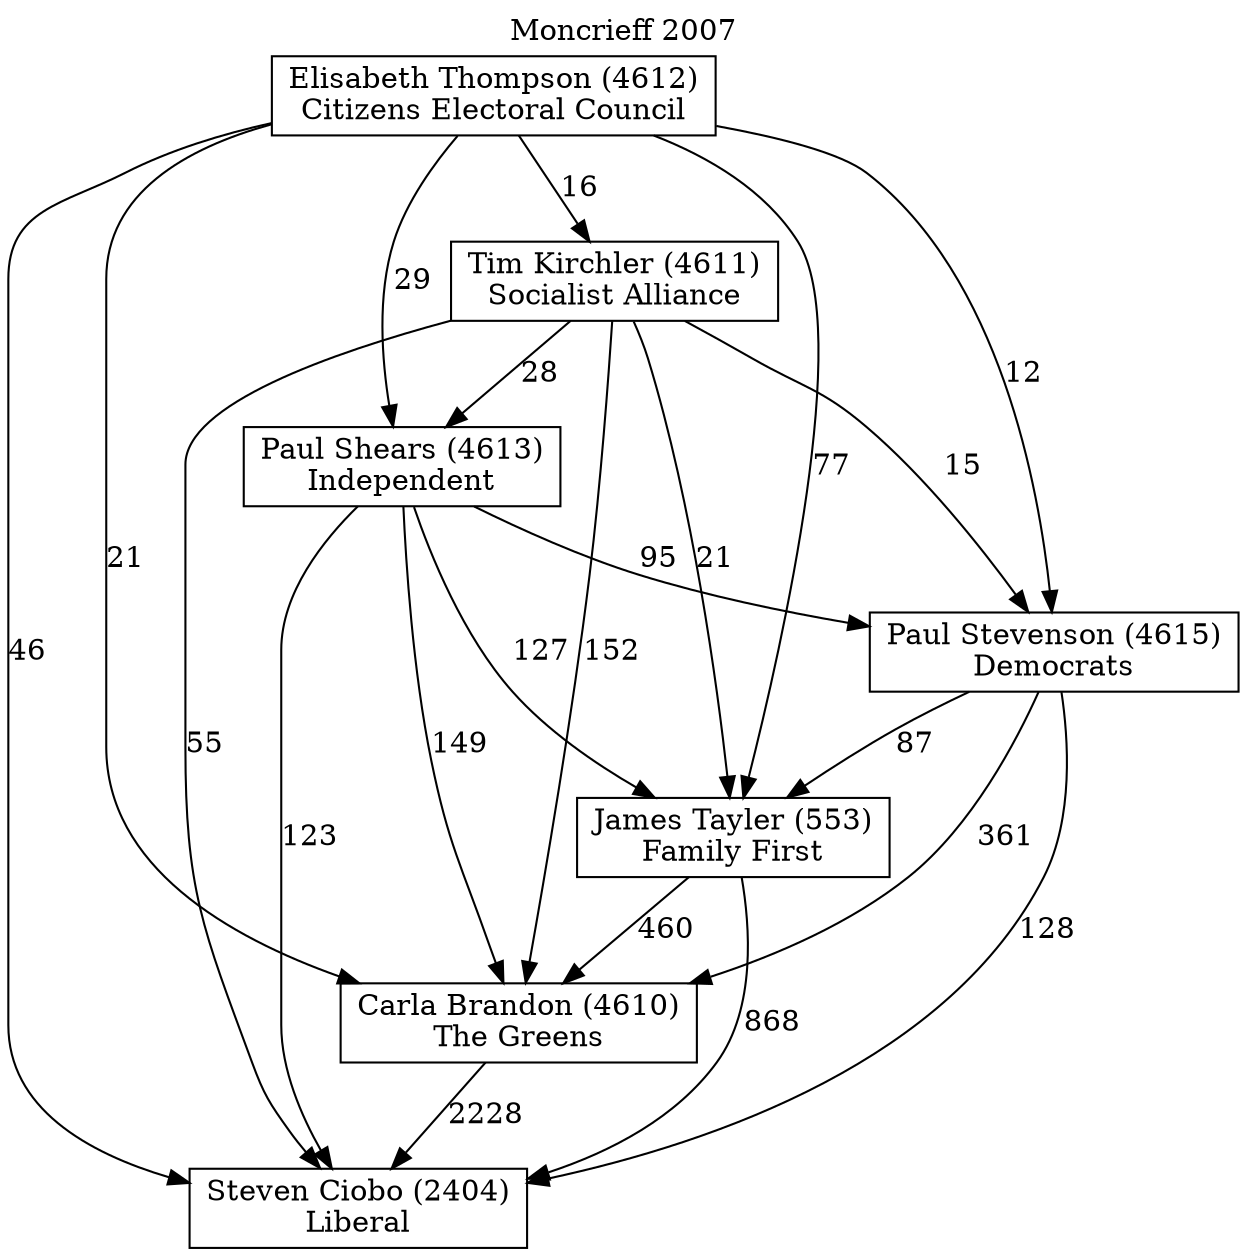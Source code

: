 // House preference flow
digraph "Steven Ciobo (2404)_Moncrieff_2007" {
	graph [label="Moncrieff 2007" labelloc=t mclimit=10]
	node [shape=box]
	"Steven Ciobo (2404)" [label="Steven Ciobo (2404)
Liberal"]
	"Carla Brandon (4610)" [label="Carla Brandon (4610)
The Greens"]
	"James Tayler (553)" [label="James Tayler (553)
Family First"]
	"Paul Stevenson (4615)" [label="Paul Stevenson (4615)
Democrats"]
	"Paul Shears (4613)" [label="Paul Shears (4613)
Independent"]
	"Tim Kirchler (4611)" [label="Tim Kirchler (4611)
Socialist Alliance"]
	"Elisabeth Thompson (4612)" [label="Elisabeth Thompson (4612)
Citizens Electoral Council"]
	"Carla Brandon (4610)" -> "Steven Ciobo (2404)" [label=2228]
	"James Tayler (553)" -> "Carla Brandon (4610)" [label=460]
	"Paul Stevenson (4615)" -> "James Tayler (553)" [label=87]
	"Paul Shears (4613)" -> "Paul Stevenson (4615)" [label=95]
	"Tim Kirchler (4611)" -> "Paul Shears (4613)" [label=28]
	"Elisabeth Thompson (4612)" -> "Tim Kirchler (4611)" [label=16]
	"James Tayler (553)" -> "Steven Ciobo (2404)" [label=868]
	"Paul Stevenson (4615)" -> "Steven Ciobo (2404)" [label=128]
	"Paul Shears (4613)" -> "Steven Ciobo (2404)" [label=123]
	"Tim Kirchler (4611)" -> "Steven Ciobo (2404)" [label=55]
	"Elisabeth Thompson (4612)" -> "Steven Ciobo (2404)" [label=46]
	"Elisabeth Thompson (4612)" -> "Paul Shears (4613)" [label=29]
	"Tim Kirchler (4611)" -> "Paul Stevenson (4615)" [label=15]
	"Elisabeth Thompson (4612)" -> "Paul Stevenson (4615)" [label=12]
	"Paul Shears (4613)" -> "James Tayler (553)" [label=127]
	"Tim Kirchler (4611)" -> "James Tayler (553)" [label=21]
	"Elisabeth Thompson (4612)" -> "James Tayler (553)" [label=77]
	"Paul Stevenson (4615)" -> "Carla Brandon (4610)" [label=361]
	"Paul Shears (4613)" -> "Carla Brandon (4610)" [label=149]
	"Tim Kirchler (4611)" -> "Carla Brandon (4610)" [label=152]
	"Elisabeth Thompson (4612)" -> "Carla Brandon (4610)" [label=21]
}
